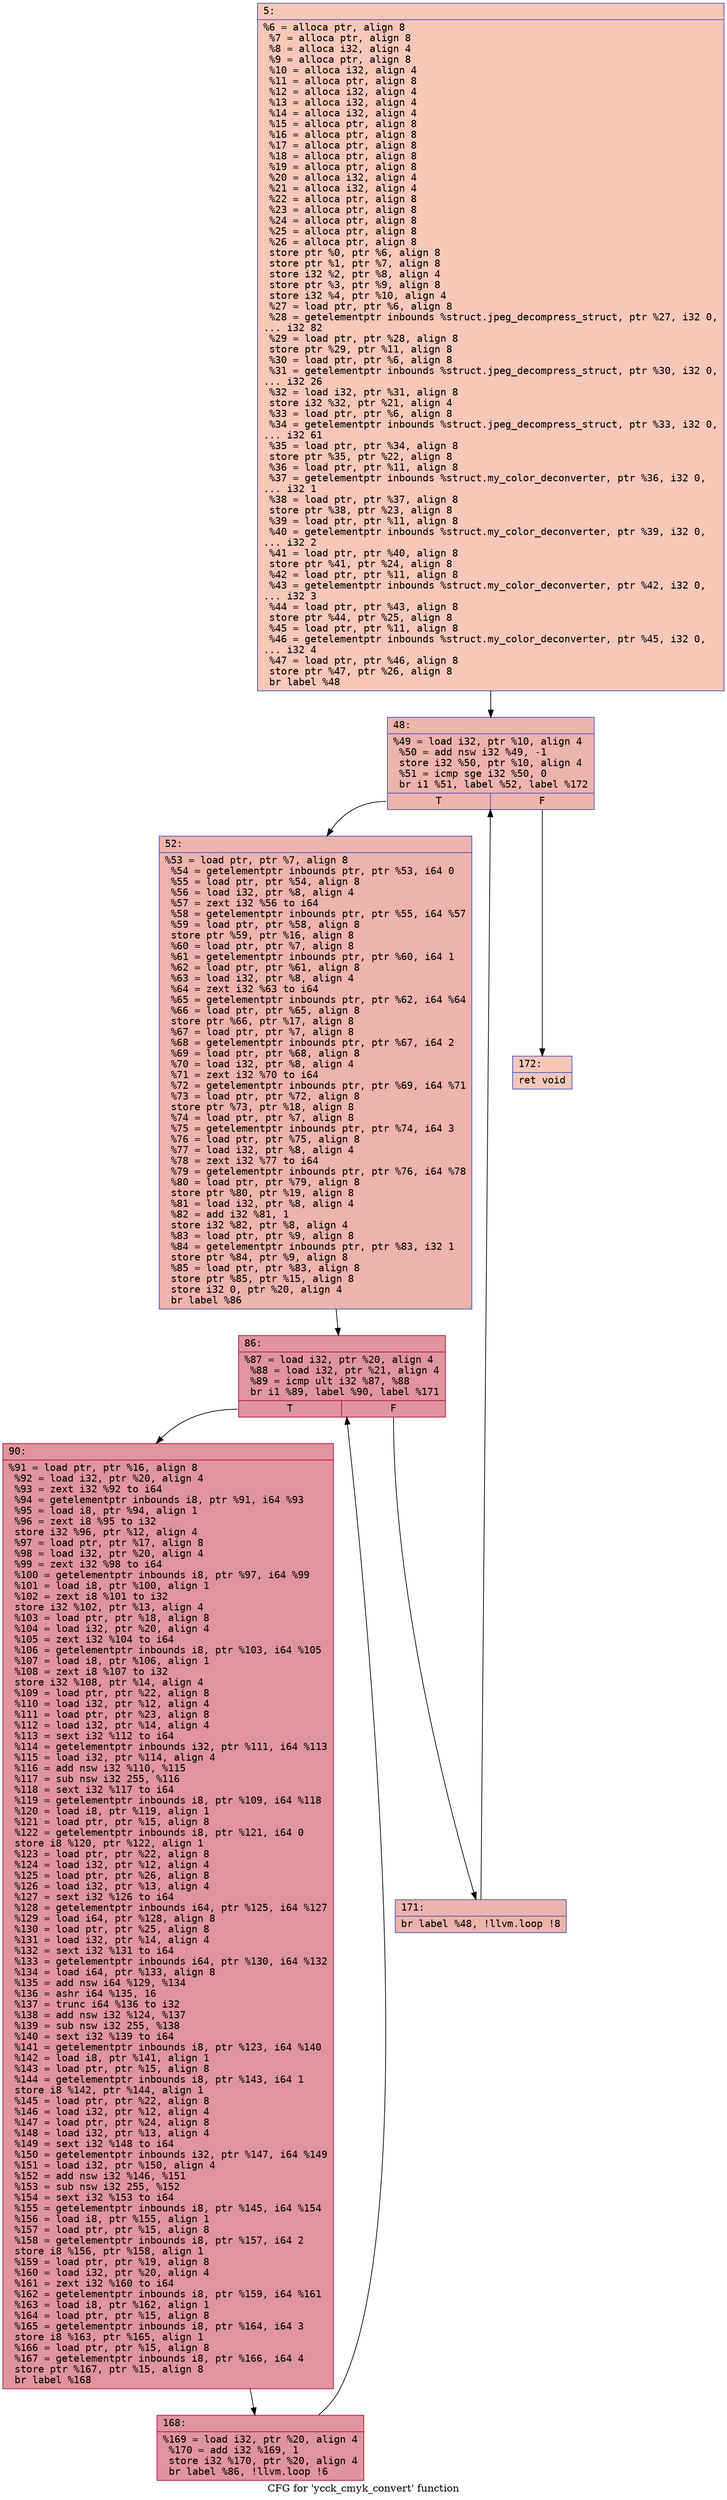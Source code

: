 digraph "CFG for 'ycck_cmyk_convert' function" {
	label="CFG for 'ycck_cmyk_convert' function";

	Node0x60000214f700 [shape=record,color="#3d50c3ff", style=filled, fillcolor="#ec7f6370" fontname="Courier",label="{5:\l|  %6 = alloca ptr, align 8\l  %7 = alloca ptr, align 8\l  %8 = alloca i32, align 4\l  %9 = alloca ptr, align 8\l  %10 = alloca i32, align 4\l  %11 = alloca ptr, align 8\l  %12 = alloca i32, align 4\l  %13 = alloca i32, align 4\l  %14 = alloca i32, align 4\l  %15 = alloca ptr, align 8\l  %16 = alloca ptr, align 8\l  %17 = alloca ptr, align 8\l  %18 = alloca ptr, align 8\l  %19 = alloca ptr, align 8\l  %20 = alloca i32, align 4\l  %21 = alloca i32, align 4\l  %22 = alloca ptr, align 8\l  %23 = alloca ptr, align 8\l  %24 = alloca ptr, align 8\l  %25 = alloca ptr, align 8\l  %26 = alloca ptr, align 8\l  store ptr %0, ptr %6, align 8\l  store ptr %1, ptr %7, align 8\l  store i32 %2, ptr %8, align 4\l  store ptr %3, ptr %9, align 8\l  store i32 %4, ptr %10, align 4\l  %27 = load ptr, ptr %6, align 8\l  %28 = getelementptr inbounds %struct.jpeg_decompress_struct, ptr %27, i32 0,\l... i32 82\l  %29 = load ptr, ptr %28, align 8\l  store ptr %29, ptr %11, align 8\l  %30 = load ptr, ptr %6, align 8\l  %31 = getelementptr inbounds %struct.jpeg_decompress_struct, ptr %30, i32 0,\l... i32 26\l  %32 = load i32, ptr %31, align 8\l  store i32 %32, ptr %21, align 4\l  %33 = load ptr, ptr %6, align 8\l  %34 = getelementptr inbounds %struct.jpeg_decompress_struct, ptr %33, i32 0,\l... i32 61\l  %35 = load ptr, ptr %34, align 8\l  store ptr %35, ptr %22, align 8\l  %36 = load ptr, ptr %11, align 8\l  %37 = getelementptr inbounds %struct.my_color_deconverter, ptr %36, i32 0,\l... i32 1\l  %38 = load ptr, ptr %37, align 8\l  store ptr %38, ptr %23, align 8\l  %39 = load ptr, ptr %11, align 8\l  %40 = getelementptr inbounds %struct.my_color_deconverter, ptr %39, i32 0,\l... i32 2\l  %41 = load ptr, ptr %40, align 8\l  store ptr %41, ptr %24, align 8\l  %42 = load ptr, ptr %11, align 8\l  %43 = getelementptr inbounds %struct.my_color_deconverter, ptr %42, i32 0,\l... i32 3\l  %44 = load ptr, ptr %43, align 8\l  store ptr %44, ptr %25, align 8\l  %45 = load ptr, ptr %11, align 8\l  %46 = getelementptr inbounds %struct.my_color_deconverter, ptr %45, i32 0,\l... i32 4\l  %47 = load ptr, ptr %46, align 8\l  store ptr %47, ptr %26, align 8\l  br label %48\l}"];
	Node0x60000214f700 -> Node0x60000214f750[tooltip="5 -> 48\nProbability 100.00%" ];
	Node0x60000214f750 [shape=record,color="#3d50c3ff", style=filled, fillcolor="#d6524470" fontname="Courier",label="{48:\l|  %49 = load i32, ptr %10, align 4\l  %50 = add nsw i32 %49, -1\l  store i32 %50, ptr %10, align 4\l  %51 = icmp sge i32 %50, 0\l  br i1 %51, label %52, label %172\l|{<s0>T|<s1>F}}"];
	Node0x60000214f750:s0 -> Node0x60000214f7a0[tooltip="48 -> 52\nProbability 96.88%" ];
	Node0x60000214f750:s1 -> Node0x60000214f930[tooltip="48 -> 172\nProbability 3.12%" ];
	Node0x60000214f7a0 [shape=record,color="#3d50c3ff", style=filled, fillcolor="#d6524470" fontname="Courier",label="{52:\l|  %53 = load ptr, ptr %7, align 8\l  %54 = getelementptr inbounds ptr, ptr %53, i64 0\l  %55 = load ptr, ptr %54, align 8\l  %56 = load i32, ptr %8, align 4\l  %57 = zext i32 %56 to i64\l  %58 = getelementptr inbounds ptr, ptr %55, i64 %57\l  %59 = load ptr, ptr %58, align 8\l  store ptr %59, ptr %16, align 8\l  %60 = load ptr, ptr %7, align 8\l  %61 = getelementptr inbounds ptr, ptr %60, i64 1\l  %62 = load ptr, ptr %61, align 8\l  %63 = load i32, ptr %8, align 4\l  %64 = zext i32 %63 to i64\l  %65 = getelementptr inbounds ptr, ptr %62, i64 %64\l  %66 = load ptr, ptr %65, align 8\l  store ptr %66, ptr %17, align 8\l  %67 = load ptr, ptr %7, align 8\l  %68 = getelementptr inbounds ptr, ptr %67, i64 2\l  %69 = load ptr, ptr %68, align 8\l  %70 = load i32, ptr %8, align 4\l  %71 = zext i32 %70 to i64\l  %72 = getelementptr inbounds ptr, ptr %69, i64 %71\l  %73 = load ptr, ptr %72, align 8\l  store ptr %73, ptr %18, align 8\l  %74 = load ptr, ptr %7, align 8\l  %75 = getelementptr inbounds ptr, ptr %74, i64 3\l  %76 = load ptr, ptr %75, align 8\l  %77 = load i32, ptr %8, align 4\l  %78 = zext i32 %77 to i64\l  %79 = getelementptr inbounds ptr, ptr %76, i64 %78\l  %80 = load ptr, ptr %79, align 8\l  store ptr %80, ptr %19, align 8\l  %81 = load i32, ptr %8, align 4\l  %82 = add i32 %81, 1\l  store i32 %82, ptr %8, align 4\l  %83 = load ptr, ptr %9, align 8\l  %84 = getelementptr inbounds ptr, ptr %83, i32 1\l  store ptr %84, ptr %9, align 8\l  %85 = load ptr, ptr %83, align 8\l  store ptr %85, ptr %15, align 8\l  store i32 0, ptr %20, align 4\l  br label %86\l}"];
	Node0x60000214f7a0 -> Node0x60000214f7f0[tooltip="52 -> 86\nProbability 100.00%" ];
	Node0x60000214f7f0 [shape=record,color="#b70d28ff", style=filled, fillcolor="#b70d2870" fontname="Courier",label="{86:\l|  %87 = load i32, ptr %20, align 4\l  %88 = load i32, ptr %21, align 4\l  %89 = icmp ult i32 %87, %88\l  br i1 %89, label %90, label %171\l|{<s0>T|<s1>F}}"];
	Node0x60000214f7f0:s0 -> Node0x60000214f840[tooltip="86 -> 90\nProbability 96.88%" ];
	Node0x60000214f7f0:s1 -> Node0x60000214f8e0[tooltip="86 -> 171\nProbability 3.12%" ];
	Node0x60000214f840 [shape=record,color="#b70d28ff", style=filled, fillcolor="#b70d2870" fontname="Courier",label="{90:\l|  %91 = load ptr, ptr %16, align 8\l  %92 = load i32, ptr %20, align 4\l  %93 = zext i32 %92 to i64\l  %94 = getelementptr inbounds i8, ptr %91, i64 %93\l  %95 = load i8, ptr %94, align 1\l  %96 = zext i8 %95 to i32\l  store i32 %96, ptr %12, align 4\l  %97 = load ptr, ptr %17, align 8\l  %98 = load i32, ptr %20, align 4\l  %99 = zext i32 %98 to i64\l  %100 = getelementptr inbounds i8, ptr %97, i64 %99\l  %101 = load i8, ptr %100, align 1\l  %102 = zext i8 %101 to i32\l  store i32 %102, ptr %13, align 4\l  %103 = load ptr, ptr %18, align 8\l  %104 = load i32, ptr %20, align 4\l  %105 = zext i32 %104 to i64\l  %106 = getelementptr inbounds i8, ptr %103, i64 %105\l  %107 = load i8, ptr %106, align 1\l  %108 = zext i8 %107 to i32\l  store i32 %108, ptr %14, align 4\l  %109 = load ptr, ptr %22, align 8\l  %110 = load i32, ptr %12, align 4\l  %111 = load ptr, ptr %23, align 8\l  %112 = load i32, ptr %14, align 4\l  %113 = sext i32 %112 to i64\l  %114 = getelementptr inbounds i32, ptr %111, i64 %113\l  %115 = load i32, ptr %114, align 4\l  %116 = add nsw i32 %110, %115\l  %117 = sub nsw i32 255, %116\l  %118 = sext i32 %117 to i64\l  %119 = getelementptr inbounds i8, ptr %109, i64 %118\l  %120 = load i8, ptr %119, align 1\l  %121 = load ptr, ptr %15, align 8\l  %122 = getelementptr inbounds i8, ptr %121, i64 0\l  store i8 %120, ptr %122, align 1\l  %123 = load ptr, ptr %22, align 8\l  %124 = load i32, ptr %12, align 4\l  %125 = load ptr, ptr %26, align 8\l  %126 = load i32, ptr %13, align 4\l  %127 = sext i32 %126 to i64\l  %128 = getelementptr inbounds i64, ptr %125, i64 %127\l  %129 = load i64, ptr %128, align 8\l  %130 = load ptr, ptr %25, align 8\l  %131 = load i32, ptr %14, align 4\l  %132 = sext i32 %131 to i64\l  %133 = getelementptr inbounds i64, ptr %130, i64 %132\l  %134 = load i64, ptr %133, align 8\l  %135 = add nsw i64 %129, %134\l  %136 = ashr i64 %135, 16\l  %137 = trunc i64 %136 to i32\l  %138 = add nsw i32 %124, %137\l  %139 = sub nsw i32 255, %138\l  %140 = sext i32 %139 to i64\l  %141 = getelementptr inbounds i8, ptr %123, i64 %140\l  %142 = load i8, ptr %141, align 1\l  %143 = load ptr, ptr %15, align 8\l  %144 = getelementptr inbounds i8, ptr %143, i64 1\l  store i8 %142, ptr %144, align 1\l  %145 = load ptr, ptr %22, align 8\l  %146 = load i32, ptr %12, align 4\l  %147 = load ptr, ptr %24, align 8\l  %148 = load i32, ptr %13, align 4\l  %149 = sext i32 %148 to i64\l  %150 = getelementptr inbounds i32, ptr %147, i64 %149\l  %151 = load i32, ptr %150, align 4\l  %152 = add nsw i32 %146, %151\l  %153 = sub nsw i32 255, %152\l  %154 = sext i32 %153 to i64\l  %155 = getelementptr inbounds i8, ptr %145, i64 %154\l  %156 = load i8, ptr %155, align 1\l  %157 = load ptr, ptr %15, align 8\l  %158 = getelementptr inbounds i8, ptr %157, i64 2\l  store i8 %156, ptr %158, align 1\l  %159 = load ptr, ptr %19, align 8\l  %160 = load i32, ptr %20, align 4\l  %161 = zext i32 %160 to i64\l  %162 = getelementptr inbounds i8, ptr %159, i64 %161\l  %163 = load i8, ptr %162, align 1\l  %164 = load ptr, ptr %15, align 8\l  %165 = getelementptr inbounds i8, ptr %164, i64 3\l  store i8 %163, ptr %165, align 1\l  %166 = load ptr, ptr %15, align 8\l  %167 = getelementptr inbounds i8, ptr %166, i64 4\l  store ptr %167, ptr %15, align 8\l  br label %168\l}"];
	Node0x60000214f840 -> Node0x60000214f890[tooltip="90 -> 168\nProbability 100.00%" ];
	Node0x60000214f890 [shape=record,color="#b70d28ff", style=filled, fillcolor="#b70d2870" fontname="Courier",label="{168:\l|  %169 = load i32, ptr %20, align 4\l  %170 = add i32 %169, 1\l  store i32 %170, ptr %20, align 4\l  br label %86, !llvm.loop !6\l}"];
	Node0x60000214f890 -> Node0x60000214f7f0[tooltip="168 -> 86\nProbability 100.00%" ];
	Node0x60000214f8e0 [shape=record,color="#3d50c3ff", style=filled, fillcolor="#d6524470" fontname="Courier",label="{171:\l|  br label %48, !llvm.loop !8\l}"];
	Node0x60000214f8e0 -> Node0x60000214f750[tooltip="171 -> 48\nProbability 100.00%" ];
	Node0x60000214f930 [shape=record,color="#3d50c3ff", style=filled, fillcolor="#ec7f6370" fontname="Courier",label="{172:\l|  ret void\l}"];
}
